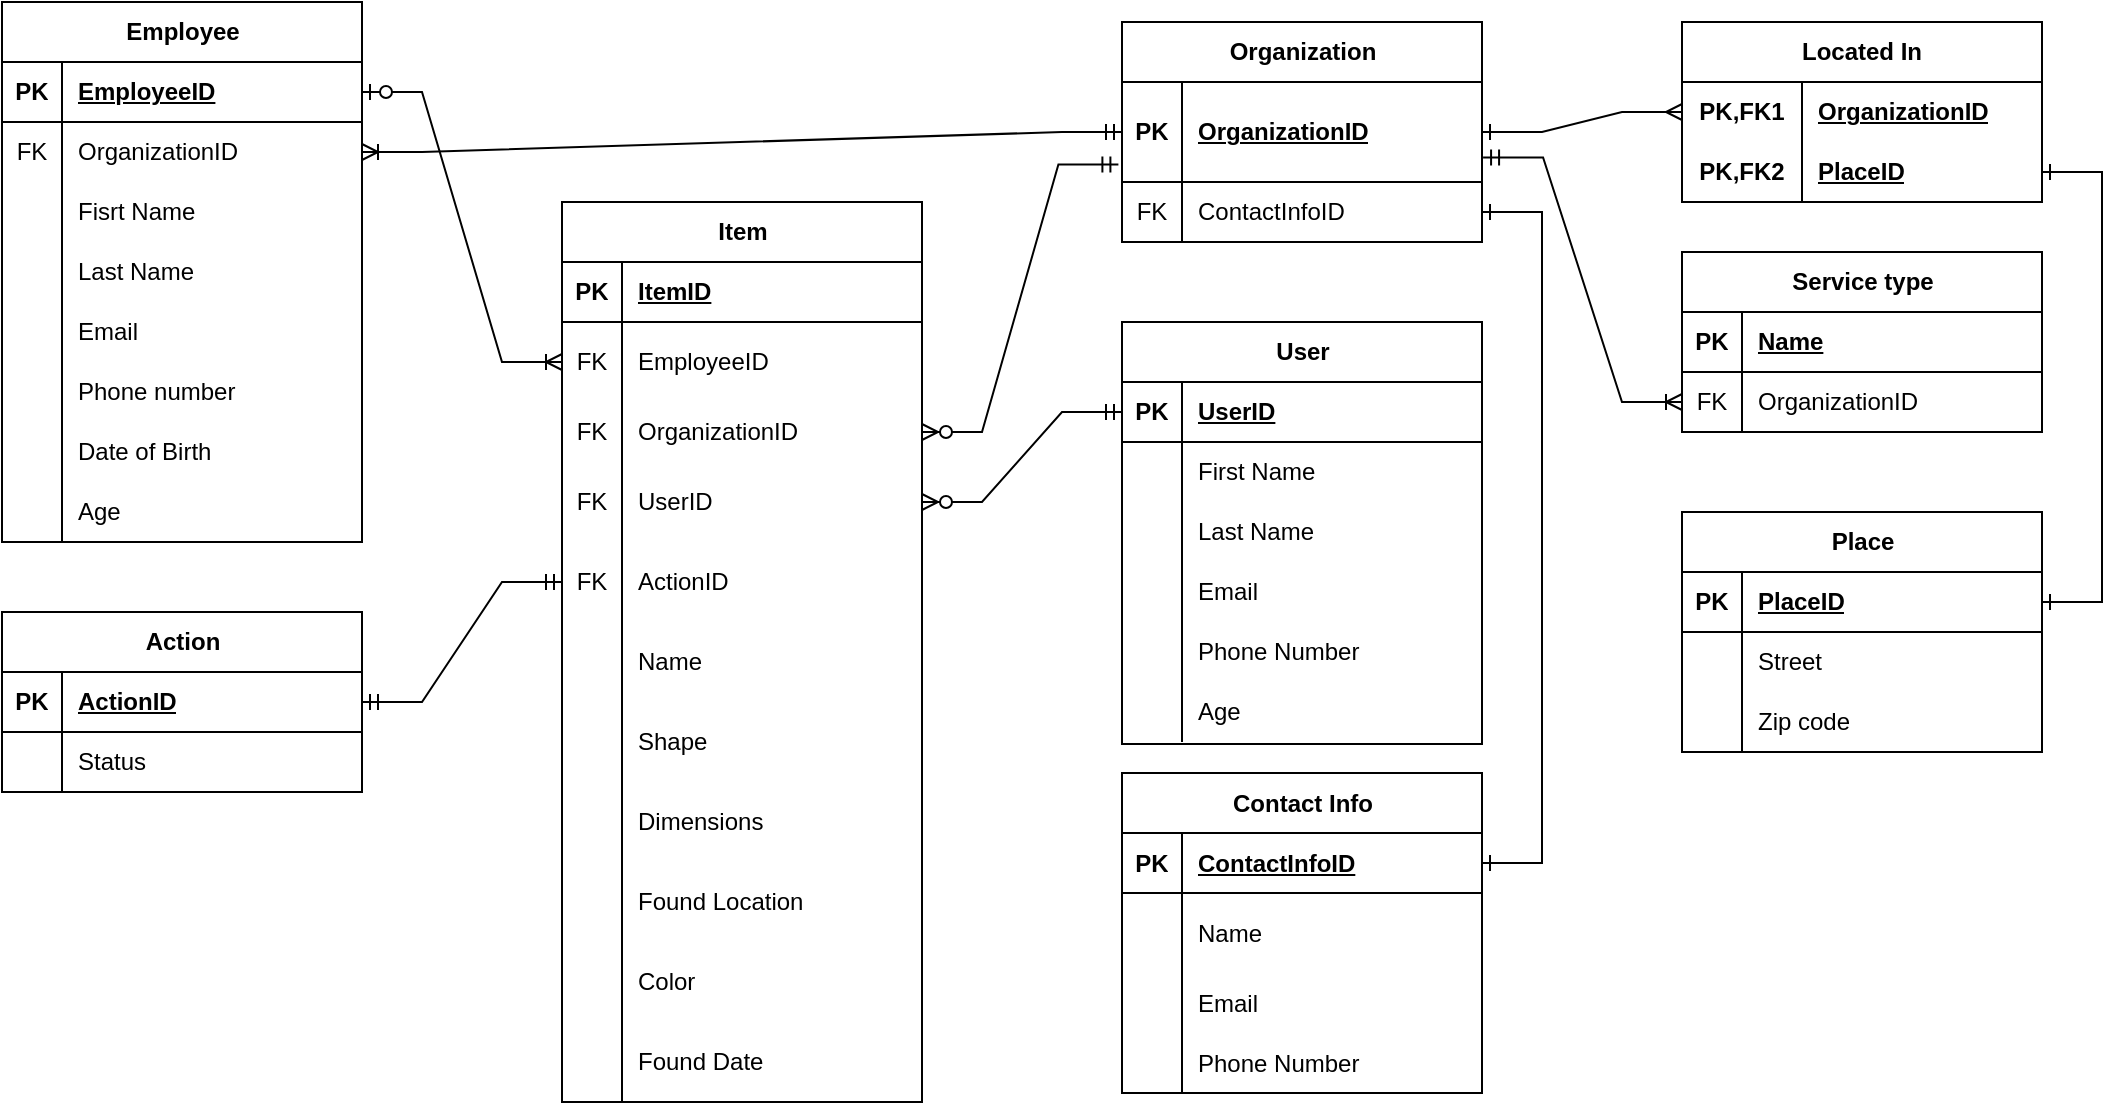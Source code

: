 <mxfile version="21.2.1" type="device">
  <diagram name="Page-1" id="Ue20mFvMjse9uV21sAbw">
    <mxGraphModel dx="1276" dy="648" grid="1" gridSize="10" guides="1" tooltips="1" connect="1" arrows="1" fold="1" page="1" pageScale="1" pageWidth="850" pageHeight="1100" math="0" shadow="0">
      <root>
        <mxCell id="0" />
        <mxCell id="1" parent="0" />
        <mxCell id="mBAH4t1cp909SmLXS7fM-1" value="" style="shape=tableRow;horizontal=0;startSize=0;swimlaneHead=0;swimlaneBody=0;fillColor=none;collapsible=0;dropTarget=0;points=[[0,0.5],[1,0.5]];portConstraint=eastwest;top=0;left=0;right=0;bottom=0;" parent="1" vertex="1">
          <mxGeometry x="150" y="625" width="180" height="50" as="geometry" />
        </mxCell>
        <mxCell id="mBAH4t1cp909SmLXS7fM-2" value="Employee" style="shape=table;startSize=30;container=1;collapsible=1;childLayout=tableLayout;fixedRows=1;rowLines=0;fontStyle=1;align=center;resizeLast=1;html=1;" parent="1" vertex="1">
          <mxGeometry x="60" y="370" width="180" height="270" as="geometry" />
        </mxCell>
        <mxCell id="mBAH4t1cp909SmLXS7fM-3" value="" style="shape=tableRow;horizontal=0;startSize=0;swimlaneHead=0;swimlaneBody=0;fillColor=none;collapsible=0;dropTarget=0;points=[[0,0.5],[1,0.5]];portConstraint=eastwest;top=0;left=0;right=0;bottom=1;" parent="mBAH4t1cp909SmLXS7fM-2" vertex="1">
          <mxGeometry y="30" width="180" height="30" as="geometry" />
        </mxCell>
        <mxCell id="mBAH4t1cp909SmLXS7fM-4" value="PK" style="shape=partialRectangle;connectable=0;fillColor=none;top=0;left=0;bottom=0;right=0;fontStyle=1;overflow=hidden;whiteSpace=wrap;html=1;" parent="mBAH4t1cp909SmLXS7fM-3" vertex="1">
          <mxGeometry width="30" height="30" as="geometry">
            <mxRectangle width="30" height="30" as="alternateBounds" />
          </mxGeometry>
        </mxCell>
        <mxCell id="mBAH4t1cp909SmLXS7fM-5" value="EmployeeID" style="shape=partialRectangle;connectable=0;fillColor=none;top=0;left=0;bottom=0;right=0;align=left;spacingLeft=6;fontStyle=5;overflow=hidden;whiteSpace=wrap;html=1;" parent="mBAH4t1cp909SmLXS7fM-3" vertex="1">
          <mxGeometry x="30" width="150" height="30" as="geometry">
            <mxRectangle width="150" height="30" as="alternateBounds" />
          </mxGeometry>
        </mxCell>
        <mxCell id="mBAH4t1cp909SmLXS7fM-6" value="" style="shape=tableRow;horizontal=0;startSize=0;swimlaneHead=0;swimlaneBody=0;fillColor=none;collapsible=0;dropTarget=0;points=[[0,0.5],[1,0.5]];portConstraint=eastwest;top=0;left=0;right=0;bottom=0;" parent="mBAH4t1cp909SmLXS7fM-2" vertex="1">
          <mxGeometry y="60" width="180" height="30" as="geometry" />
        </mxCell>
        <mxCell id="mBAH4t1cp909SmLXS7fM-7" value="FK" style="shape=partialRectangle;connectable=0;fillColor=none;top=0;left=0;bottom=0;right=0;editable=1;overflow=hidden;whiteSpace=wrap;html=1;" parent="mBAH4t1cp909SmLXS7fM-6" vertex="1">
          <mxGeometry width="30" height="30" as="geometry">
            <mxRectangle width="30" height="30" as="alternateBounds" />
          </mxGeometry>
        </mxCell>
        <mxCell id="mBAH4t1cp909SmLXS7fM-8" value="OrganizationID" style="shape=partialRectangle;connectable=0;fillColor=none;top=0;left=0;bottom=0;right=0;align=left;spacingLeft=6;overflow=hidden;whiteSpace=wrap;html=1;" parent="mBAH4t1cp909SmLXS7fM-6" vertex="1">
          <mxGeometry x="30" width="150" height="30" as="geometry">
            <mxRectangle width="150" height="30" as="alternateBounds" />
          </mxGeometry>
        </mxCell>
        <mxCell id="mBAH4t1cp909SmLXS7fM-9" value="" style="shape=tableRow;horizontal=0;startSize=0;swimlaneHead=0;swimlaneBody=0;fillColor=none;collapsible=0;dropTarget=0;points=[[0,0.5],[1,0.5]];portConstraint=eastwest;top=0;left=0;right=0;bottom=0;" parent="mBAH4t1cp909SmLXS7fM-2" vertex="1">
          <mxGeometry y="90" width="180" height="30" as="geometry" />
        </mxCell>
        <mxCell id="mBAH4t1cp909SmLXS7fM-10" value="" style="shape=partialRectangle;connectable=0;fillColor=none;top=0;left=0;bottom=0;right=0;editable=1;overflow=hidden;whiteSpace=wrap;html=1;" parent="mBAH4t1cp909SmLXS7fM-9" vertex="1">
          <mxGeometry width="30" height="30" as="geometry">
            <mxRectangle width="30" height="30" as="alternateBounds" />
          </mxGeometry>
        </mxCell>
        <mxCell id="mBAH4t1cp909SmLXS7fM-11" value="Fisrt Name" style="shape=partialRectangle;connectable=0;fillColor=none;top=0;left=0;bottom=0;right=0;align=left;spacingLeft=6;overflow=hidden;whiteSpace=wrap;html=1;" parent="mBAH4t1cp909SmLXS7fM-9" vertex="1">
          <mxGeometry x="30" width="150" height="30" as="geometry">
            <mxRectangle width="150" height="30" as="alternateBounds" />
          </mxGeometry>
        </mxCell>
        <mxCell id="mBAH4t1cp909SmLXS7fM-12" value="" style="shape=tableRow;horizontal=0;startSize=0;swimlaneHead=0;swimlaneBody=0;fillColor=none;collapsible=0;dropTarget=0;points=[[0,0.5],[1,0.5]];portConstraint=eastwest;top=0;left=0;right=0;bottom=0;" parent="mBAH4t1cp909SmLXS7fM-2" vertex="1">
          <mxGeometry y="120" width="180" height="30" as="geometry" />
        </mxCell>
        <mxCell id="mBAH4t1cp909SmLXS7fM-13" value="" style="shape=partialRectangle;connectable=0;fillColor=none;top=0;left=0;bottom=0;right=0;editable=1;overflow=hidden;whiteSpace=wrap;html=1;" parent="mBAH4t1cp909SmLXS7fM-12" vertex="1">
          <mxGeometry width="30" height="30" as="geometry">
            <mxRectangle width="30" height="30" as="alternateBounds" />
          </mxGeometry>
        </mxCell>
        <mxCell id="mBAH4t1cp909SmLXS7fM-14" value="Last Name" style="shape=partialRectangle;connectable=0;fillColor=none;top=0;left=0;bottom=0;right=0;align=left;spacingLeft=6;overflow=hidden;whiteSpace=wrap;html=1;" parent="mBAH4t1cp909SmLXS7fM-12" vertex="1">
          <mxGeometry x="30" width="150" height="30" as="geometry">
            <mxRectangle width="150" height="30" as="alternateBounds" />
          </mxGeometry>
        </mxCell>
        <mxCell id="mBAH4t1cp909SmLXS7fM-15" value="" style="shape=tableRow;horizontal=0;startSize=0;swimlaneHead=0;swimlaneBody=0;fillColor=none;collapsible=0;dropTarget=0;points=[[0,0.5],[1,0.5]];portConstraint=eastwest;top=0;left=0;right=0;bottom=0;" parent="mBAH4t1cp909SmLXS7fM-2" vertex="1">
          <mxGeometry y="150" width="180" height="30" as="geometry" />
        </mxCell>
        <mxCell id="mBAH4t1cp909SmLXS7fM-16" value="" style="shape=partialRectangle;connectable=0;fillColor=none;top=0;left=0;bottom=0;right=0;editable=1;overflow=hidden;whiteSpace=wrap;html=1;" parent="mBAH4t1cp909SmLXS7fM-15" vertex="1">
          <mxGeometry width="30" height="30" as="geometry">
            <mxRectangle width="30" height="30" as="alternateBounds" />
          </mxGeometry>
        </mxCell>
        <mxCell id="mBAH4t1cp909SmLXS7fM-17" value="Email" style="shape=partialRectangle;connectable=0;fillColor=none;top=0;left=0;bottom=0;right=0;align=left;spacingLeft=6;overflow=hidden;whiteSpace=wrap;html=1;" parent="mBAH4t1cp909SmLXS7fM-15" vertex="1">
          <mxGeometry x="30" width="150" height="30" as="geometry">
            <mxRectangle width="150" height="30" as="alternateBounds" />
          </mxGeometry>
        </mxCell>
        <mxCell id="mBAH4t1cp909SmLXS7fM-18" value="" style="shape=tableRow;horizontal=0;startSize=0;swimlaneHead=0;swimlaneBody=0;fillColor=none;collapsible=0;dropTarget=0;points=[[0,0.5],[1,0.5]];portConstraint=eastwest;top=0;left=0;right=0;bottom=0;" parent="mBAH4t1cp909SmLXS7fM-2" vertex="1">
          <mxGeometry y="180" width="180" height="30" as="geometry" />
        </mxCell>
        <mxCell id="mBAH4t1cp909SmLXS7fM-19" value="" style="shape=partialRectangle;connectable=0;fillColor=none;top=0;left=0;bottom=0;right=0;editable=1;overflow=hidden;whiteSpace=wrap;html=1;" parent="mBAH4t1cp909SmLXS7fM-18" vertex="1">
          <mxGeometry width="30" height="30" as="geometry">
            <mxRectangle width="30" height="30" as="alternateBounds" />
          </mxGeometry>
        </mxCell>
        <mxCell id="mBAH4t1cp909SmLXS7fM-20" value="Phone number" style="shape=partialRectangle;connectable=0;fillColor=none;top=0;left=0;bottom=0;right=0;align=left;spacingLeft=6;overflow=hidden;whiteSpace=wrap;html=1;" parent="mBAH4t1cp909SmLXS7fM-18" vertex="1">
          <mxGeometry x="30" width="150" height="30" as="geometry">
            <mxRectangle width="150" height="30" as="alternateBounds" />
          </mxGeometry>
        </mxCell>
        <mxCell id="mBAH4t1cp909SmLXS7fM-21" value="" style="shape=tableRow;horizontal=0;startSize=0;swimlaneHead=0;swimlaneBody=0;fillColor=none;collapsible=0;dropTarget=0;points=[[0,0.5],[1,0.5]];portConstraint=eastwest;top=0;left=0;right=0;bottom=0;" parent="mBAH4t1cp909SmLXS7fM-2" vertex="1">
          <mxGeometry y="210" width="180" height="30" as="geometry" />
        </mxCell>
        <mxCell id="mBAH4t1cp909SmLXS7fM-22" value="" style="shape=partialRectangle;connectable=0;fillColor=none;top=0;left=0;bottom=0;right=0;editable=1;overflow=hidden;whiteSpace=wrap;html=1;" parent="mBAH4t1cp909SmLXS7fM-21" vertex="1">
          <mxGeometry width="30" height="30" as="geometry">
            <mxRectangle width="30" height="30" as="alternateBounds" />
          </mxGeometry>
        </mxCell>
        <mxCell id="mBAH4t1cp909SmLXS7fM-23" value="Date of Birth" style="shape=partialRectangle;connectable=0;fillColor=none;top=0;left=0;bottom=0;right=0;align=left;spacingLeft=6;overflow=hidden;whiteSpace=wrap;html=1;" parent="mBAH4t1cp909SmLXS7fM-21" vertex="1">
          <mxGeometry x="30" width="150" height="30" as="geometry">
            <mxRectangle width="150" height="30" as="alternateBounds" />
          </mxGeometry>
        </mxCell>
        <mxCell id="mBAH4t1cp909SmLXS7fM-24" value="" style="shape=tableRow;horizontal=0;startSize=0;swimlaneHead=0;swimlaneBody=0;fillColor=none;collapsible=0;dropTarget=0;points=[[0,0.5],[1,0.5]];portConstraint=eastwest;top=0;left=0;right=0;bottom=0;" parent="mBAH4t1cp909SmLXS7fM-2" vertex="1">
          <mxGeometry y="240" width="180" height="30" as="geometry" />
        </mxCell>
        <mxCell id="mBAH4t1cp909SmLXS7fM-25" value="" style="shape=partialRectangle;connectable=0;fillColor=none;top=0;left=0;bottom=0;right=0;editable=1;overflow=hidden;whiteSpace=wrap;html=1;" parent="mBAH4t1cp909SmLXS7fM-24" vertex="1">
          <mxGeometry width="30" height="30" as="geometry">
            <mxRectangle width="30" height="30" as="alternateBounds" />
          </mxGeometry>
        </mxCell>
        <mxCell id="mBAH4t1cp909SmLXS7fM-26" value="Age" style="shape=partialRectangle;connectable=0;fillColor=none;top=0;left=0;bottom=0;right=0;align=left;spacingLeft=6;overflow=hidden;whiteSpace=wrap;html=1;" parent="mBAH4t1cp909SmLXS7fM-24" vertex="1">
          <mxGeometry x="30" width="150" height="30" as="geometry">
            <mxRectangle width="150" height="30" as="alternateBounds" />
          </mxGeometry>
        </mxCell>
        <mxCell id="mBAH4t1cp909SmLXS7fM-27" value="Organization" style="shape=table;startSize=30;container=1;collapsible=1;childLayout=tableLayout;fixedRows=1;rowLines=0;fontStyle=1;align=center;resizeLast=1;html=1;" parent="1" vertex="1">
          <mxGeometry x="620" y="380" width="180" height="110" as="geometry" />
        </mxCell>
        <mxCell id="mBAH4t1cp909SmLXS7fM-28" value="" style="shape=tableRow;horizontal=0;startSize=0;swimlaneHead=0;swimlaneBody=0;fillColor=none;collapsible=0;dropTarget=0;points=[[0,0.5],[1,0.5]];portConstraint=eastwest;top=0;left=0;right=0;bottom=1;" parent="mBAH4t1cp909SmLXS7fM-27" vertex="1">
          <mxGeometry y="30" width="180" height="50" as="geometry" />
        </mxCell>
        <mxCell id="mBAH4t1cp909SmLXS7fM-29" value="PK" style="shape=partialRectangle;connectable=0;fillColor=none;top=0;left=0;bottom=0;right=0;fontStyle=1;overflow=hidden;whiteSpace=wrap;html=1;" parent="mBAH4t1cp909SmLXS7fM-28" vertex="1">
          <mxGeometry width="30" height="50" as="geometry">
            <mxRectangle width="30" height="50" as="alternateBounds" />
          </mxGeometry>
        </mxCell>
        <mxCell id="mBAH4t1cp909SmLXS7fM-30" value="OrganizationID" style="shape=partialRectangle;connectable=0;fillColor=none;top=0;left=0;bottom=0;right=0;align=left;spacingLeft=6;fontStyle=5;overflow=hidden;whiteSpace=wrap;html=1;" parent="mBAH4t1cp909SmLXS7fM-28" vertex="1">
          <mxGeometry x="30" width="150" height="50" as="geometry">
            <mxRectangle width="150" height="50" as="alternateBounds" />
          </mxGeometry>
        </mxCell>
        <mxCell id="mBAH4t1cp909SmLXS7fM-37" value="" style="shape=tableRow;horizontal=0;startSize=0;swimlaneHead=0;swimlaneBody=0;fillColor=none;collapsible=0;dropTarget=0;points=[[0,0.5],[1,0.5]];portConstraint=eastwest;top=0;left=0;right=0;bottom=0;" parent="mBAH4t1cp909SmLXS7fM-27" vertex="1">
          <mxGeometry y="80" width="180" height="30" as="geometry" />
        </mxCell>
        <mxCell id="mBAH4t1cp909SmLXS7fM-38" value="FK" style="shape=partialRectangle;connectable=0;fillColor=none;top=0;left=0;bottom=0;right=0;editable=1;overflow=hidden;whiteSpace=wrap;html=1;" parent="mBAH4t1cp909SmLXS7fM-37" vertex="1">
          <mxGeometry width="30" height="30" as="geometry">
            <mxRectangle width="30" height="30" as="alternateBounds" />
          </mxGeometry>
        </mxCell>
        <mxCell id="mBAH4t1cp909SmLXS7fM-39" value="ContactInfoID" style="shape=partialRectangle;connectable=0;fillColor=none;top=0;left=0;bottom=0;right=0;align=left;spacingLeft=6;overflow=hidden;whiteSpace=wrap;html=1;" parent="mBAH4t1cp909SmLXS7fM-37" vertex="1">
          <mxGeometry x="30" width="150" height="30" as="geometry">
            <mxRectangle width="150" height="30" as="alternateBounds" />
          </mxGeometry>
        </mxCell>
        <mxCell id="mBAH4t1cp909SmLXS7fM-43" value="Service type" style="shape=table;startSize=30;container=1;collapsible=1;childLayout=tableLayout;fixedRows=1;rowLines=0;fontStyle=1;align=center;resizeLast=1;html=1;" parent="1" vertex="1">
          <mxGeometry x="900" y="495" width="180" height="90" as="geometry" />
        </mxCell>
        <mxCell id="mBAH4t1cp909SmLXS7fM-44" value="" style="shape=tableRow;horizontal=0;startSize=0;swimlaneHead=0;swimlaneBody=0;fillColor=none;collapsible=0;dropTarget=0;points=[[0,0.5],[1,0.5]];portConstraint=eastwest;top=0;left=0;right=0;bottom=1;" parent="mBAH4t1cp909SmLXS7fM-43" vertex="1">
          <mxGeometry y="30" width="180" height="30" as="geometry" />
        </mxCell>
        <mxCell id="mBAH4t1cp909SmLXS7fM-45" value="PK" style="shape=partialRectangle;connectable=0;fillColor=none;top=0;left=0;bottom=0;right=0;fontStyle=1;overflow=hidden;whiteSpace=wrap;html=1;" parent="mBAH4t1cp909SmLXS7fM-44" vertex="1">
          <mxGeometry width="30" height="30" as="geometry">
            <mxRectangle width="30" height="30" as="alternateBounds" />
          </mxGeometry>
        </mxCell>
        <mxCell id="mBAH4t1cp909SmLXS7fM-46" value="Name" style="shape=partialRectangle;connectable=0;fillColor=none;top=0;left=0;bottom=0;right=0;align=left;spacingLeft=6;fontStyle=5;overflow=hidden;whiteSpace=wrap;html=1;" parent="mBAH4t1cp909SmLXS7fM-44" vertex="1">
          <mxGeometry x="30" width="150" height="30" as="geometry">
            <mxRectangle width="150" height="30" as="alternateBounds" />
          </mxGeometry>
        </mxCell>
        <mxCell id="mBAH4t1cp909SmLXS7fM-47" value="" style="shape=tableRow;horizontal=0;startSize=0;swimlaneHead=0;swimlaneBody=0;fillColor=none;collapsible=0;dropTarget=0;points=[[0,0.5],[1,0.5]];portConstraint=eastwest;top=0;left=0;right=0;bottom=0;" parent="mBAH4t1cp909SmLXS7fM-43" vertex="1">
          <mxGeometry y="60" width="180" height="30" as="geometry" />
        </mxCell>
        <mxCell id="mBAH4t1cp909SmLXS7fM-48" value="FK" style="shape=partialRectangle;connectable=0;fillColor=none;top=0;left=0;bottom=0;right=0;editable=1;overflow=hidden;whiteSpace=wrap;html=1;" parent="mBAH4t1cp909SmLXS7fM-47" vertex="1">
          <mxGeometry width="30" height="30" as="geometry">
            <mxRectangle width="30" height="30" as="alternateBounds" />
          </mxGeometry>
        </mxCell>
        <mxCell id="mBAH4t1cp909SmLXS7fM-49" value="OrganizationID" style="shape=partialRectangle;connectable=0;fillColor=none;top=0;left=0;bottom=0;right=0;align=left;spacingLeft=6;overflow=hidden;whiteSpace=wrap;html=1;" parent="mBAH4t1cp909SmLXS7fM-47" vertex="1">
          <mxGeometry x="30" width="150" height="30" as="geometry">
            <mxRectangle width="150" height="30" as="alternateBounds" />
          </mxGeometry>
        </mxCell>
        <mxCell id="mBAH4t1cp909SmLXS7fM-50" value="Place" style="shape=table;startSize=30;container=1;collapsible=1;childLayout=tableLayout;fixedRows=1;rowLines=0;fontStyle=1;align=center;resizeLast=1;html=1;" parent="1" vertex="1">
          <mxGeometry x="900" y="625" width="180" height="120" as="geometry" />
        </mxCell>
        <mxCell id="mBAH4t1cp909SmLXS7fM-51" value="" style="shape=tableRow;horizontal=0;startSize=0;swimlaneHead=0;swimlaneBody=0;fillColor=none;collapsible=0;dropTarget=0;points=[[0,0.5],[1,0.5]];portConstraint=eastwest;top=0;left=0;right=0;bottom=1;" parent="mBAH4t1cp909SmLXS7fM-50" vertex="1">
          <mxGeometry y="30" width="180" height="30" as="geometry" />
        </mxCell>
        <mxCell id="mBAH4t1cp909SmLXS7fM-52" value="PK" style="shape=partialRectangle;connectable=0;fillColor=none;top=0;left=0;bottom=0;right=0;fontStyle=1;overflow=hidden;whiteSpace=wrap;html=1;" parent="mBAH4t1cp909SmLXS7fM-51" vertex="1">
          <mxGeometry width="30" height="30" as="geometry">
            <mxRectangle width="30" height="30" as="alternateBounds" />
          </mxGeometry>
        </mxCell>
        <mxCell id="mBAH4t1cp909SmLXS7fM-53" value="PlaceID" style="shape=partialRectangle;connectable=0;fillColor=none;top=0;left=0;bottom=0;right=0;align=left;spacingLeft=6;fontStyle=5;overflow=hidden;whiteSpace=wrap;html=1;" parent="mBAH4t1cp909SmLXS7fM-51" vertex="1">
          <mxGeometry x="30" width="150" height="30" as="geometry">
            <mxRectangle width="150" height="30" as="alternateBounds" />
          </mxGeometry>
        </mxCell>
        <mxCell id="mBAH4t1cp909SmLXS7fM-54" value="" style="shape=tableRow;horizontal=0;startSize=0;swimlaneHead=0;swimlaneBody=0;fillColor=none;collapsible=0;dropTarget=0;points=[[0,0.5],[1,0.5]];portConstraint=eastwest;top=0;left=0;right=0;bottom=0;" parent="mBAH4t1cp909SmLXS7fM-50" vertex="1">
          <mxGeometry y="60" width="180" height="30" as="geometry" />
        </mxCell>
        <mxCell id="mBAH4t1cp909SmLXS7fM-55" value="" style="shape=partialRectangle;connectable=0;fillColor=none;top=0;left=0;bottom=0;right=0;editable=1;overflow=hidden;whiteSpace=wrap;html=1;" parent="mBAH4t1cp909SmLXS7fM-54" vertex="1">
          <mxGeometry width="30" height="30" as="geometry">
            <mxRectangle width="30" height="30" as="alternateBounds" />
          </mxGeometry>
        </mxCell>
        <mxCell id="mBAH4t1cp909SmLXS7fM-56" value="Street" style="shape=partialRectangle;connectable=0;fillColor=none;top=0;left=0;bottom=0;right=0;align=left;spacingLeft=6;overflow=hidden;whiteSpace=wrap;html=1;" parent="mBAH4t1cp909SmLXS7fM-54" vertex="1">
          <mxGeometry x="30" width="150" height="30" as="geometry">
            <mxRectangle width="150" height="30" as="alternateBounds" />
          </mxGeometry>
        </mxCell>
        <mxCell id="mBAH4t1cp909SmLXS7fM-57" value="" style="shape=tableRow;horizontal=0;startSize=0;swimlaneHead=0;swimlaneBody=0;fillColor=none;collapsible=0;dropTarget=0;points=[[0,0.5],[1,0.5]];portConstraint=eastwest;top=0;left=0;right=0;bottom=0;" parent="mBAH4t1cp909SmLXS7fM-50" vertex="1">
          <mxGeometry y="90" width="180" height="30" as="geometry" />
        </mxCell>
        <mxCell id="mBAH4t1cp909SmLXS7fM-58" value="" style="shape=partialRectangle;connectable=0;fillColor=none;top=0;left=0;bottom=0;right=0;editable=1;overflow=hidden;whiteSpace=wrap;html=1;" parent="mBAH4t1cp909SmLXS7fM-57" vertex="1">
          <mxGeometry width="30" height="30" as="geometry">
            <mxRectangle width="30" height="30" as="alternateBounds" />
          </mxGeometry>
        </mxCell>
        <mxCell id="mBAH4t1cp909SmLXS7fM-59" value="Zip code" style="shape=partialRectangle;connectable=0;fillColor=none;top=0;left=0;bottom=0;right=0;align=left;spacingLeft=6;overflow=hidden;whiteSpace=wrap;html=1;" parent="mBAH4t1cp909SmLXS7fM-57" vertex="1">
          <mxGeometry x="30" width="150" height="30" as="geometry">
            <mxRectangle width="150" height="30" as="alternateBounds" />
          </mxGeometry>
        </mxCell>
        <mxCell id="mBAH4t1cp909SmLXS7fM-63" value="Item" style="shape=table;startSize=30;container=1;collapsible=1;childLayout=tableLayout;fixedRows=1;rowLines=0;fontStyle=1;align=center;resizeLast=1;html=1;" parent="1" vertex="1">
          <mxGeometry x="340" y="470" width="180" height="450" as="geometry" />
        </mxCell>
        <mxCell id="mBAH4t1cp909SmLXS7fM-64" value="" style="shape=tableRow;horizontal=0;startSize=0;swimlaneHead=0;swimlaneBody=0;fillColor=none;collapsible=0;dropTarget=0;points=[[0,0.5],[1,0.5]];portConstraint=eastwest;top=0;left=0;right=0;bottom=1;" parent="mBAH4t1cp909SmLXS7fM-63" vertex="1">
          <mxGeometry y="30" width="180" height="30" as="geometry" />
        </mxCell>
        <mxCell id="mBAH4t1cp909SmLXS7fM-65" value="PK" style="shape=partialRectangle;connectable=0;fillColor=none;top=0;left=0;bottom=0;right=0;fontStyle=1;overflow=hidden;whiteSpace=wrap;html=1;" parent="mBAH4t1cp909SmLXS7fM-64" vertex="1">
          <mxGeometry width="30" height="30" as="geometry">
            <mxRectangle width="30" height="30" as="alternateBounds" />
          </mxGeometry>
        </mxCell>
        <mxCell id="mBAH4t1cp909SmLXS7fM-66" value="ItemID" style="shape=partialRectangle;connectable=0;fillColor=none;top=0;left=0;bottom=0;right=0;align=left;spacingLeft=6;fontStyle=5;overflow=hidden;whiteSpace=wrap;html=1;" parent="mBAH4t1cp909SmLXS7fM-64" vertex="1">
          <mxGeometry x="30" width="150" height="30" as="geometry">
            <mxRectangle width="150" height="30" as="alternateBounds" />
          </mxGeometry>
        </mxCell>
        <mxCell id="mBAH4t1cp909SmLXS7fM-67" value="" style="shape=tableRow;horizontal=0;startSize=0;swimlaneHead=0;swimlaneBody=0;fillColor=none;collapsible=0;dropTarget=0;points=[[0,0.5],[1,0.5]];portConstraint=eastwest;top=0;left=0;right=0;bottom=0;" parent="mBAH4t1cp909SmLXS7fM-63" vertex="1">
          <mxGeometry y="60" width="180" height="40" as="geometry" />
        </mxCell>
        <mxCell id="mBAH4t1cp909SmLXS7fM-68" value="FK" style="shape=partialRectangle;connectable=0;fillColor=none;top=0;left=0;bottom=0;right=0;editable=1;overflow=hidden;whiteSpace=wrap;html=1;" parent="mBAH4t1cp909SmLXS7fM-67" vertex="1">
          <mxGeometry width="30" height="40" as="geometry">
            <mxRectangle width="30" height="40" as="alternateBounds" />
          </mxGeometry>
        </mxCell>
        <mxCell id="mBAH4t1cp909SmLXS7fM-69" value="EmployeeID" style="shape=partialRectangle;connectable=0;fillColor=none;top=0;left=0;bottom=0;right=0;align=left;spacingLeft=6;overflow=hidden;whiteSpace=wrap;html=1;" parent="mBAH4t1cp909SmLXS7fM-67" vertex="1">
          <mxGeometry x="30" width="150" height="40" as="geometry">
            <mxRectangle width="150" height="40" as="alternateBounds" />
          </mxGeometry>
        </mxCell>
        <mxCell id="mBAH4t1cp909SmLXS7fM-70" value="" style="shape=tableRow;horizontal=0;startSize=0;swimlaneHead=0;swimlaneBody=0;fillColor=none;collapsible=0;dropTarget=0;points=[[0,0.5],[1,0.5]];portConstraint=eastwest;top=0;left=0;right=0;bottom=0;" parent="mBAH4t1cp909SmLXS7fM-63" vertex="1">
          <mxGeometry y="100" width="180" height="30" as="geometry" />
        </mxCell>
        <mxCell id="mBAH4t1cp909SmLXS7fM-71" value="FK" style="shape=partialRectangle;connectable=0;fillColor=none;top=0;left=0;bottom=0;right=0;editable=1;overflow=hidden;whiteSpace=wrap;html=1;" parent="mBAH4t1cp909SmLXS7fM-70" vertex="1">
          <mxGeometry width="30" height="30" as="geometry">
            <mxRectangle width="30" height="30" as="alternateBounds" />
          </mxGeometry>
        </mxCell>
        <mxCell id="mBAH4t1cp909SmLXS7fM-72" value="OrganizationID&amp;nbsp;" style="shape=partialRectangle;connectable=0;fillColor=none;top=0;left=0;bottom=0;right=0;align=left;spacingLeft=6;overflow=hidden;whiteSpace=wrap;html=1;" parent="mBAH4t1cp909SmLXS7fM-70" vertex="1">
          <mxGeometry x="30" width="150" height="30" as="geometry">
            <mxRectangle width="150" height="30" as="alternateBounds" />
          </mxGeometry>
        </mxCell>
        <mxCell id="mBAH4t1cp909SmLXS7fM-73" value="" style="shape=tableRow;horizontal=0;startSize=0;swimlaneHead=0;swimlaneBody=0;fillColor=none;collapsible=0;dropTarget=0;points=[[0,0.5],[1,0.5]];portConstraint=eastwest;top=0;left=0;right=0;bottom=0;" parent="mBAH4t1cp909SmLXS7fM-63" vertex="1">
          <mxGeometry y="130" width="180" height="40" as="geometry" />
        </mxCell>
        <mxCell id="mBAH4t1cp909SmLXS7fM-74" value="FK" style="shape=partialRectangle;connectable=0;fillColor=none;top=0;left=0;bottom=0;right=0;editable=1;overflow=hidden;whiteSpace=wrap;html=1;" parent="mBAH4t1cp909SmLXS7fM-73" vertex="1">
          <mxGeometry width="30" height="40" as="geometry">
            <mxRectangle width="30" height="40" as="alternateBounds" />
          </mxGeometry>
        </mxCell>
        <mxCell id="mBAH4t1cp909SmLXS7fM-75" value="UserID" style="shape=partialRectangle;connectable=0;fillColor=none;top=0;left=0;bottom=0;right=0;align=left;spacingLeft=6;overflow=hidden;whiteSpace=wrap;html=1;" parent="mBAH4t1cp909SmLXS7fM-73" vertex="1">
          <mxGeometry x="30" width="150" height="40" as="geometry">
            <mxRectangle width="150" height="40" as="alternateBounds" />
          </mxGeometry>
        </mxCell>
        <mxCell id="45rxXfLCIFQN1HbQyC78-1" style="shape=tableRow;horizontal=0;startSize=0;swimlaneHead=0;swimlaneBody=0;fillColor=none;collapsible=0;dropTarget=0;points=[[0,0.5],[1,0.5]];portConstraint=eastwest;top=0;left=0;right=0;bottom=0;" parent="mBAH4t1cp909SmLXS7fM-63" vertex="1">
          <mxGeometry y="170" width="180" height="40" as="geometry" />
        </mxCell>
        <mxCell id="45rxXfLCIFQN1HbQyC78-2" value="FK" style="shape=partialRectangle;connectable=0;fillColor=none;top=0;left=0;bottom=0;right=0;editable=1;overflow=hidden;whiteSpace=wrap;html=1;" parent="45rxXfLCIFQN1HbQyC78-1" vertex="1">
          <mxGeometry width="30" height="40" as="geometry">
            <mxRectangle width="30" height="40" as="alternateBounds" />
          </mxGeometry>
        </mxCell>
        <mxCell id="45rxXfLCIFQN1HbQyC78-3" value="ActionID" style="shape=partialRectangle;connectable=0;fillColor=none;top=0;left=0;bottom=0;right=0;align=left;spacingLeft=6;overflow=hidden;whiteSpace=wrap;html=1;" parent="45rxXfLCIFQN1HbQyC78-1" vertex="1">
          <mxGeometry x="30" width="150" height="40" as="geometry">
            <mxRectangle width="150" height="40" as="alternateBounds" />
          </mxGeometry>
        </mxCell>
        <mxCell id="xXkAS_SeBOpqFfE0ajaP-1" style="shape=tableRow;horizontal=0;startSize=0;swimlaneHead=0;swimlaneBody=0;fillColor=none;collapsible=0;dropTarget=0;points=[[0,0.5],[1,0.5]];portConstraint=eastwest;top=0;left=0;right=0;bottom=0;" parent="mBAH4t1cp909SmLXS7fM-63" vertex="1">
          <mxGeometry y="210" width="180" height="40" as="geometry" />
        </mxCell>
        <mxCell id="xXkAS_SeBOpqFfE0ajaP-2" style="shape=partialRectangle;connectable=0;fillColor=none;top=0;left=0;bottom=0;right=0;editable=1;overflow=hidden;whiteSpace=wrap;html=1;" parent="xXkAS_SeBOpqFfE0ajaP-1" vertex="1">
          <mxGeometry width="30" height="40" as="geometry">
            <mxRectangle width="30" height="40" as="alternateBounds" />
          </mxGeometry>
        </mxCell>
        <mxCell id="xXkAS_SeBOpqFfE0ajaP-3" value="Name" style="shape=partialRectangle;connectable=0;fillColor=none;top=0;left=0;bottom=0;right=0;align=left;spacingLeft=6;overflow=hidden;whiteSpace=wrap;html=1;" parent="xXkAS_SeBOpqFfE0ajaP-1" vertex="1">
          <mxGeometry x="30" width="150" height="40" as="geometry">
            <mxRectangle width="150" height="40" as="alternateBounds" />
          </mxGeometry>
        </mxCell>
        <mxCell id="mBAH4t1cp909SmLXS7fM-76" value="" style="shape=tableRow;horizontal=0;startSize=0;swimlaneHead=0;swimlaneBody=0;fillColor=none;collapsible=0;dropTarget=0;points=[[0,0.5],[1,0.5]];portConstraint=eastwest;top=0;left=0;right=0;bottom=0;" parent="mBAH4t1cp909SmLXS7fM-63" vertex="1">
          <mxGeometry y="250" width="180" height="40" as="geometry" />
        </mxCell>
        <mxCell id="mBAH4t1cp909SmLXS7fM-77" value="" style="shape=partialRectangle;connectable=0;fillColor=none;top=0;left=0;bottom=0;right=0;editable=1;overflow=hidden;whiteSpace=wrap;html=1;" parent="mBAH4t1cp909SmLXS7fM-76" vertex="1">
          <mxGeometry width="30" height="40" as="geometry">
            <mxRectangle width="30" height="40" as="alternateBounds" />
          </mxGeometry>
        </mxCell>
        <mxCell id="mBAH4t1cp909SmLXS7fM-78" value="Shape" style="shape=partialRectangle;connectable=0;fillColor=none;top=0;left=0;bottom=0;right=0;align=left;spacingLeft=6;overflow=hidden;whiteSpace=wrap;html=1;" parent="mBAH4t1cp909SmLXS7fM-76" vertex="1">
          <mxGeometry x="30" width="150" height="40" as="geometry">
            <mxRectangle width="150" height="40" as="alternateBounds" />
          </mxGeometry>
        </mxCell>
        <mxCell id="mBAH4t1cp909SmLXS7fM-79" value="" style="shape=tableRow;horizontal=0;startSize=0;swimlaneHead=0;swimlaneBody=0;fillColor=none;collapsible=0;dropTarget=0;points=[[0,0.5],[1,0.5]];portConstraint=eastwest;top=0;left=0;right=0;bottom=0;" parent="mBAH4t1cp909SmLXS7fM-63" vertex="1">
          <mxGeometry y="290" width="180" height="40" as="geometry" />
        </mxCell>
        <mxCell id="mBAH4t1cp909SmLXS7fM-80" value="" style="shape=partialRectangle;connectable=0;fillColor=none;top=0;left=0;bottom=0;right=0;editable=1;overflow=hidden;whiteSpace=wrap;html=1;" parent="mBAH4t1cp909SmLXS7fM-79" vertex="1">
          <mxGeometry width="30" height="40" as="geometry">
            <mxRectangle width="30" height="40" as="alternateBounds" />
          </mxGeometry>
        </mxCell>
        <mxCell id="mBAH4t1cp909SmLXS7fM-81" value="Dimensions" style="shape=partialRectangle;connectable=0;fillColor=none;top=0;left=0;bottom=0;right=0;align=left;spacingLeft=6;overflow=hidden;whiteSpace=wrap;html=1;" parent="mBAH4t1cp909SmLXS7fM-79" vertex="1">
          <mxGeometry x="30" width="150" height="40" as="geometry">
            <mxRectangle width="150" height="40" as="alternateBounds" />
          </mxGeometry>
        </mxCell>
        <mxCell id="mBAH4t1cp909SmLXS7fM-82" value="" style="shape=tableRow;horizontal=0;startSize=0;swimlaneHead=0;swimlaneBody=0;fillColor=none;collapsible=0;dropTarget=0;points=[[0,0.5],[1,0.5]];portConstraint=eastwest;top=0;left=0;right=0;bottom=0;" parent="mBAH4t1cp909SmLXS7fM-63" vertex="1">
          <mxGeometry y="330" width="180" height="40" as="geometry" />
        </mxCell>
        <mxCell id="mBAH4t1cp909SmLXS7fM-83" value="" style="shape=partialRectangle;connectable=0;fillColor=none;top=0;left=0;bottom=0;right=0;editable=1;overflow=hidden;whiteSpace=wrap;html=1;" parent="mBAH4t1cp909SmLXS7fM-82" vertex="1">
          <mxGeometry width="30" height="40" as="geometry">
            <mxRectangle width="30" height="40" as="alternateBounds" />
          </mxGeometry>
        </mxCell>
        <mxCell id="mBAH4t1cp909SmLXS7fM-84" value="Found Location" style="shape=partialRectangle;connectable=0;fillColor=none;top=0;left=0;bottom=0;right=0;align=left;spacingLeft=6;overflow=hidden;whiteSpace=wrap;html=1;" parent="mBAH4t1cp909SmLXS7fM-82" vertex="1">
          <mxGeometry x="30" width="150" height="40" as="geometry">
            <mxRectangle width="150" height="40" as="alternateBounds" />
          </mxGeometry>
        </mxCell>
        <mxCell id="mBAH4t1cp909SmLXS7fM-85" value="" style="shape=tableRow;horizontal=0;startSize=0;swimlaneHead=0;swimlaneBody=0;fillColor=none;collapsible=0;dropTarget=0;points=[[0,0.5],[1,0.5]];portConstraint=eastwest;top=0;left=0;right=0;bottom=0;" parent="mBAH4t1cp909SmLXS7fM-63" vertex="1">
          <mxGeometry y="370" width="180" height="40" as="geometry" />
        </mxCell>
        <mxCell id="mBAH4t1cp909SmLXS7fM-86" value="" style="shape=partialRectangle;connectable=0;fillColor=none;top=0;left=0;bottom=0;right=0;editable=1;overflow=hidden;whiteSpace=wrap;html=1;" parent="mBAH4t1cp909SmLXS7fM-85" vertex="1">
          <mxGeometry width="30" height="40" as="geometry">
            <mxRectangle width="30" height="40" as="alternateBounds" />
          </mxGeometry>
        </mxCell>
        <mxCell id="mBAH4t1cp909SmLXS7fM-87" value="Color" style="shape=partialRectangle;connectable=0;fillColor=none;top=0;left=0;bottom=0;right=0;align=left;spacingLeft=6;overflow=hidden;whiteSpace=wrap;html=1;" parent="mBAH4t1cp909SmLXS7fM-85" vertex="1">
          <mxGeometry x="30" width="150" height="40" as="geometry">
            <mxRectangle width="150" height="40" as="alternateBounds" />
          </mxGeometry>
        </mxCell>
        <mxCell id="mBAH4t1cp909SmLXS7fM-88" value="" style="shape=tableRow;horizontal=0;startSize=0;swimlaneHead=0;swimlaneBody=0;fillColor=none;collapsible=0;dropTarget=0;points=[[0,0.5],[1,0.5]];portConstraint=eastwest;top=0;left=0;right=0;bottom=0;" parent="mBAH4t1cp909SmLXS7fM-63" vertex="1">
          <mxGeometry y="410" width="180" height="40" as="geometry" />
        </mxCell>
        <mxCell id="mBAH4t1cp909SmLXS7fM-89" value="" style="shape=partialRectangle;connectable=0;fillColor=none;top=0;left=0;bottom=0;right=0;editable=1;overflow=hidden;whiteSpace=wrap;html=1;" parent="mBAH4t1cp909SmLXS7fM-88" vertex="1">
          <mxGeometry width="30" height="40" as="geometry">
            <mxRectangle width="30" height="40" as="alternateBounds" />
          </mxGeometry>
        </mxCell>
        <mxCell id="mBAH4t1cp909SmLXS7fM-90" value="Found Date" style="shape=partialRectangle;connectable=0;fillColor=none;top=0;left=0;bottom=0;right=0;align=left;spacingLeft=6;overflow=hidden;whiteSpace=wrap;html=1;" parent="mBAH4t1cp909SmLXS7fM-88" vertex="1">
          <mxGeometry x="30" width="150" height="40" as="geometry">
            <mxRectangle width="150" height="40" as="alternateBounds" />
          </mxGeometry>
        </mxCell>
        <mxCell id="mBAH4t1cp909SmLXS7fM-91" value="User" style="shape=table;startSize=30;container=1;collapsible=1;childLayout=tableLayout;fixedRows=1;rowLines=0;fontStyle=1;align=center;resizeLast=1;html=1;" parent="1" vertex="1">
          <mxGeometry x="620" y="530" width="180" height="211" as="geometry" />
        </mxCell>
        <mxCell id="mBAH4t1cp909SmLXS7fM-92" value="" style="shape=tableRow;horizontal=0;startSize=0;swimlaneHead=0;swimlaneBody=0;fillColor=none;collapsible=0;dropTarget=0;points=[[0,0.5],[1,0.5]];portConstraint=eastwest;top=0;left=0;right=0;bottom=1;" parent="mBAH4t1cp909SmLXS7fM-91" vertex="1">
          <mxGeometry y="30" width="180" height="30" as="geometry" />
        </mxCell>
        <mxCell id="mBAH4t1cp909SmLXS7fM-93" value="PK" style="shape=partialRectangle;connectable=0;fillColor=none;top=0;left=0;bottom=0;right=0;fontStyle=1;overflow=hidden;whiteSpace=wrap;html=1;" parent="mBAH4t1cp909SmLXS7fM-92" vertex="1">
          <mxGeometry width="30" height="30" as="geometry">
            <mxRectangle width="30" height="30" as="alternateBounds" />
          </mxGeometry>
        </mxCell>
        <mxCell id="mBAH4t1cp909SmLXS7fM-94" value="UserID" style="shape=partialRectangle;connectable=0;fillColor=none;top=0;left=0;bottom=0;right=0;align=left;spacingLeft=6;fontStyle=5;overflow=hidden;whiteSpace=wrap;html=1;" parent="mBAH4t1cp909SmLXS7fM-92" vertex="1">
          <mxGeometry x="30" width="150" height="30" as="geometry">
            <mxRectangle width="150" height="30" as="alternateBounds" />
          </mxGeometry>
        </mxCell>
        <mxCell id="mBAH4t1cp909SmLXS7fM-95" value="" style="shape=tableRow;horizontal=0;startSize=0;swimlaneHead=0;swimlaneBody=0;fillColor=none;collapsible=0;dropTarget=0;points=[[0,0.5],[1,0.5]];portConstraint=eastwest;top=0;left=0;right=0;bottom=0;" parent="mBAH4t1cp909SmLXS7fM-91" vertex="1">
          <mxGeometry y="60" width="180" height="30" as="geometry" />
        </mxCell>
        <mxCell id="mBAH4t1cp909SmLXS7fM-96" value="" style="shape=partialRectangle;connectable=0;fillColor=none;top=0;left=0;bottom=0;right=0;editable=1;overflow=hidden;whiteSpace=wrap;html=1;" parent="mBAH4t1cp909SmLXS7fM-95" vertex="1">
          <mxGeometry width="30" height="30" as="geometry">
            <mxRectangle width="30" height="30" as="alternateBounds" />
          </mxGeometry>
        </mxCell>
        <mxCell id="mBAH4t1cp909SmLXS7fM-97" value="First Name" style="shape=partialRectangle;connectable=0;fillColor=none;top=0;left=0;bottom=0;right=0;align=left;spacingLeft=6;overflow=hidden;whiteSpace=wrap;html=1;" parent="mBAH4t1cp909SmLXS7fM-95" vertex="1">
          <mxGeometry x="30" width="150" height="30" as="geometry">
            <mxRectangle width="150" height="30" as="alternateBounds" />
          </mxGeometry>
        </mxCell>
        <mxCell id="mBAH4t1cp909SmLXS7fM-98" value="" style="shape=tableRow;horizontal=0;startSize=0;swimlaneHead=0;swimlaneBody=0;fillColor=none;collapsible=0;dropTarget=0;points=[[0,0.5],[1,0.5]];portConstraint=eastwest;top=0;left=0;right=0;bottom=0;" parent="mBAH4t1cp909SmLXS7fM-91" vertex="1">
          <mxGeometry y="90" width="180" height="30" as="geometry" />
        </mxCell>
        <mxCell id="mBAH4t1cp909SmLXS7fM-99" value="" style="shape=partialRectangle;connectable=0;fillColor=none;top=0;left=0;bottom=0;right=0;editable=1;overflow=hidden;whiteSpace=wrap;html=1;" parent="mBAH4t1cp909SmLXS7fM-98" vertex="1">
          <mxGeometry width="30" height="30" as="geometry">
            <mxRectangle width="30" height="30" as="alternateBounds" />
          </mxGeometry>
        </mxCell>
        <mxCell id="mBAH4t1cp909SmLXS7fM-100" value="Last Name" style="shape=partialRectangle;connectable=0;fillColor=none;top=0;left=0;bottom=0;right=0;align=left;spacingLeft=6;overflow=hidden;whiteSpace=wrap;html=1;" parent="mBAH4t1cp909SmLXS7fM-98" vertex="1">
          <mxGeometry x="30" width="150" height="30" as="geometry">
            <mxRectangle width="150" height="30" as="alternateBounds" />
          </mxGeometry>
        </mxCell>
        <mxCell id="mBAH4t1cp909SmLXS7fM-101" value="" style="shape=tableRow;horizontal=0;startSize=0;swimlaneHead=0;swimlaneBody=0;fillColor=none;collapsible=0;dropTarget=0;points=[[0,0.5],[1,0.5]];portConstraint=eastwest;top=0;left=0;right=0;bottom=0;" parent="mBAH4t1cp909SmLXS7fM-91" vertex="1">
          <mxGeometry y="120" width="180" height="30" as="geometry" />
        </mxCell>
        <mxCell id="mBAH4t1cp909SmLXS7fM-102" value="" style="shape=partialRectangle;connectable=0;fillColor=none;top=0;left=0;bottom=0;right=0;editable=1;overflow=hidden;whiteSpace=wrap;html=1;" parent="mBAH4t1cp909SmLXS7fM-101" vertex="1">
          <mxGeometry width="30" height="30" as="geometry">
            <mxRectangle width="30" height="30" as="alternateBounds" />
          </mxGeometry>
        </mxCell>
        <mxCell id="mBAH4t1cp909SmLXS7fM-103" value="Email" style="shape=partialRectangle;connectable=0;fillColor=none;top=0;left=0;bottom=0;right=0;align=left;spacingLeft=6;overflow=hidden;whiteSpace=wrap;html=1;" parent="mBAH4t1cp909SmLXS7fM-101" vertex="1">
          <mxGeometry x="30" width="150" height="30" as="geometry">
            <mxRectangle width="150" height="30" as="alternateBounds" />
          </mxGeometry>
        </mxCell>
        <mxCell id="mBAH4t1cp909SmLXS7fM-104" value="" style="shape=tableRow;horizontal=0;startSize=0;swimlaneHead=0;swimlaneBody=0;fillColor=none;collapsible=0;dropTarget=0;points=[[0,0.5],[1,0.5]];portConstraint=eastwest;top=0;left=0;right=0;bottom=0;" parent="mBAH4t1cp909SmLXS7fM-91" vertex="1">
          <mxGeometry y="150" width="180" height="30" as="geometry" />
        </mxCell>
        <mxCell id="mBAH4t1cp909SmLXS7fM-105" value="" style="shape=partialRectangle;connectable=0;fillColor=none;top=0;left=0;bottom=0;right=0;editable=1;overflow=hidden;whiteSpace=wrap;html=1;" parent="mBAH4t1cp909SmLXS7fM-104" vertex="1">
          <mxGeometry width="30" height="30" as="geometry">
            <mxRectangle width="30" height="30" as="alternateBounds" />
          </mxGeometry>
        </mxCell>
        <mxCell id="mBAH4t1cp909SmLXS7fM-106" value="Phone Number" style="shape=partialRectangle;connectable=0;fillColor=none;top=0;left=0;bottom=0;right=0;align=left;spacingLeft=6;overflow=hidden;whiteSpace=wrap;html=1;" parent="mBAH4t1cp909SmLXS7fM-104" vertex="1">
          <mxGeometry x="30" width="150" height="30" as="geometry">
            <mxRectangle width="150" height="30" as="alternateBounds" />
          </mxGeometry>
        </mxCell>
        <mxCell id="mBAH4t1cp909SmLXS7fM-107" value="" style="shape=tableRow;horizontal=0;startSize=0;swimlaneHead=0;swimlaneBody=0;fillColor=none;collapsible=0;dropTarget=0;points=[[0,0.5],[1,0.5]];portConstraint=eastwest;top=0;left=0;right=0;bottom=0;" parent="mBAH4t1cp909SmLXS7fM-91" vertex="1">
          <mxGeometry y="180" width="180" height="30" as="geometry" />
        </mxCell>
        <mxCell id="mBAH4t1cp909SmLXS7fM-108" value="" style="shape=partialRectangle;connectable=0;fillColor=none;top=0;left=0;bottom=0;right=0;editable=1;overflow=hidden;whiteSpace=wrap;html=1;" parent="mBAH4t1cp909SmLXS7fM-107" vertex="1">
          <mxGeometry width="30" height="30" as="geometry">
            <mxRectangle width="30" height="30" as="alternateBounds" />
          </mxGeometry>
        </mxCell>
        <mxCell id="mBAH4t1cp909SmLXS7fM-109" value="Age" style="shape=partialRectangle;connectable=0;fillColor=none;top=0;left=0;bottom=0;right=0;align=left;spacingLeft=6;overflow=hidden;whiteSpace=wrap;html=1;" parent="mBAH4t1cp909SmLXS7fM-107" vertex="1">
          <mxGeometry x="30" width="150" height="30" as="geometry">
            <mxRectangle width="150" height="30" as="alternateBounds" />
          </mxGeometry>
        </mxCell>
        <mxCell id="mBAH4t1cp909SmLXS7fM-110" value="Located In" style="shape=table;startSize=30;container=1;collapsible=1;childLayout=tableLayout;fixedRows=1;rowLines=0;fontStyle=1;align=center;resizeLast=1;html=1;whiteSpace=wrap;" parent="1" vertex="1">
          <mxGeometry x="900" y="380" width="180" height="90" as="geometry" />
        </mxCell>
        <mxCell id="mBAH4t1cp909SmLXS7fM-111" value="" style="shape=tableRow;horizontal=0;startSize=0;swimlaneHead=0;swimlaneBody=0;fillColor=none;collapsible=0;dropTarget=0;points=[[0,0.5],[1,0.5]];portConstraint=eastwest;top=0;left=0;right=0;bottom=0;html=1;" parent="mBAH4t1cp909SmLXS7fM-110" vertex="1">
          <mxGeometry y="30" width="180" height="30" as="geometry" />
        </mxCell>
        <mxCell id="mBAH4t1cp909SmLXS7fM-112" value="PK,FK1" style="shape=partialRectangle;connectable=0;fillColor=none;top=0;left=0;bottom=0;right=0;fontStyle=1;overflow=hidden;html=1;whiteSpace=wrap;" parent="mBAH4t1cp909SmLXS7fM-111" vertex="1">
          <mxGeometry width="60" height="30" as="geometry">
            <mxRectangle width="60" height="30" as="alternateBounds" />
          </mxGeometry>
        </mxCell>
        <mxCell id="mBAH4t1cp909SmLXS7fM-113" value="OrganizationID" style="shape=partialRectangle;connectable=0;fillColor=none;top=0;left=0;bottom=0;right=0;align=left;spacingLeft=6;fontStyle=5;overflow=hidden;html=1;whiteSpace=wrap;" parent="mBAH4t1cp909SmLXS7fM-111" vertex="1">
          <mxGeometry x="60" width="120" height="30" as="geometry">
            <mxRectangle width="120" height="30" as="alternateBounds" />
          </mxGeometry>
        </mxCell>
        <mxCell id="mBAH4t1cp909SmLXS7fM-114" value="" style="shape=tableRow;horizontal=0;startSize=0;swimlaneHead=0;swimlaneBody=0;fillColor=none;collapsible=0;dropTarget=0;points=[[0,0.5],[1,0.5]];portConstraint=eastwest;top=0;left=0;right=0;bottom=1;html=1;" parent="mBAH4t1cp909SmLXS7fM-110" vertex="1">
          <mxGeometry y="60" width="180" height="30" as="geometry" />
        </mxCell>
        <mxCell id="mBAH4t1cp909SmLXS7fM-115" value="PK,FK2" style="shape=partialRectangle;connectable=0;fillColor=none;top=0;left=0;bottom=0;right=0;fontStyle=1;overflow=hidden;html=1;whiteSpace=wrap;" parent="mBAH4t1cp909SmLXS7fM-114" vertex="1">
          <mxGeometry width="60" height="30" as="geometry">
            <mxRectangle width="60" height="30" as="alternateBounds" />
          </mxGeometry>
        </mxCell>
        <mxCell id="mBAH4t1cp909SmLXS7fM-116" value="PlaceID" style="shape=partialRectangle;connectable=0;fillColor=none;top=0;left=0;bottom=0;right=0;align=left;spacingLeft=6;fontStyle=5;overflow=hidden;html=1;whiteSpace=wrap;" parent="mBAH4t1cp909SmLXS7fM-114" vertex="1">
          <mxGeometry x="60" width="120" height="30" as="geometry">
            <mxRectangle width="120" height="30" as="alternateBounds" />
          </mxGeometry>
        </mxCell>
        <mxCell id="mBAH4t1cp909SmLXS7fM-117" value="" style="edgeStyle=entityRelationEdgeStyle;fontSize=12;html=1;endArrow=ERoneToMany;startArrow=ERmandOne;rounded=0;" parent="1" source="mBAH4t1cp909SmLXS7fM-28" target="mBAH4t1cp909SmLXS7fM-6" edge="1">
          <mxGeometry width="100" height="100" relative="1" as="geometry">
            <mxPoint x="420" y="610" as="sourcePoint" />
            <mxPoint x="380" y="350" as="targetPoint" />
          </mxGeometry>
        </mxCell>
        <mxCell id="mBAH4t1cp909SmLXS7fM-118" value="" style="edgeStyle=entityRelationEdgeStyle;fontSize=12;html=1;endArrow=ERone;startArrow=ERmany;rounded=0;endFill=0;" parent="1" source="mBAH4t1cp909SmLXS7fM-111" target="mBAH4t1cp909SmLXS7fM-28" edge="1">
          <mxGeometry width="100" height="100" relative="1" as="geometry">
            <mxPoint x="800" y="510" as="sourcePoint" />
            <mxPoint x="850" y="380" as="targetPoint" />
          </mxGeometry>
        </mxCell>
        <mxCell id="mBAH4t1cp909SmLXS7fM-119" value="" style="edgeStyle=entityRelationEdgeStyle;fontSize=12;html=1;endArrow=ERone;startArrow=ERone;rounded=0;entryX=1;entryY=0.5;entryDx=0;entryDy=0;startFill=0;endFill=0;" parent="1" source="mBAH4t1cp909SmLXS7fM-114" target="mBAH4t1cp909SmLXS7fM-51" edge="1">
          <mxGeometry width="100" height="100" relative="1" as="geometry">
            <mxPoint x="1110" y="660" as="sourcePoint" />
            <mxPoint x="1271" y="920" as="targetPoint" />
          </mxGeometry>
        </mxCell>
        <mxCell id="mBAH4t1cp909SmLXS7fM-120" value="" style="edgeStyle=entityRelationEdgeStyle;fontSize=12;html=1;endArrow=ERzeroToMany;startArrow=ERmandOne;rounded=0;exitX=-0.01;exitY=0.825;exitDx=0;exitDy=0;exitPerimeter=0;" parent="1" source="mBAH4t1cp909SmLXS7fM-28" target="mBAH4t1cp909SmLXS7fM-70" edge="1">
          <mxGeometry width="100" height="100" relative="1" as="geometry">
            <mxPoint x="570" y="495" as="sourcePoint" />
            <mxPoint x="500" y="770" as="targetPoint" />
          </mxGeometry>
        </mxCell>
        <mxCell id="mBAH4t1cp909SmLXS7fM-128" value="Contact Info" style="shape=table;startSize=30;container=1;collapsible=1;childLayout=tableLayout;fixedRows=1;rowLines=0;fontStyle=1;align=center;resizeLast=1;html=1;" parent="1" vertex="1">
          <mxGeometry x="620" y="755.5" width="180" height="160" as="geometry" />
        </mxCell>
        <mxCell id="mBAH4t1cp909SmLXS7fM-129" value="" style="shape=tableRow;horizontal=0;startSize=0;swimlaneHead=0;swimlaneBody=0;fillColor=none;collapsible=0;dropTarget=0;points=[[0,0.5],[1,0.5]];portConstraint=eastwest;top=0;left=0;right=0;bottom=1;" parent="mBAH4t1cp909SmLXS7fM-128" vertex="1">
          <mxGeometry y="30" width="180" height="30" as="geometry" />
        </mxCell>
        <mxCell id="mBAH4t1cp909SmLXS7fM-130" value="PK" style="shape=partialRectangle;connectable=0;fillColor=none;top=0;left=0;bottom=0;right=0;fontStyle=1;overflow=hidden;whiteSpace=wrap;html=1;" parent="mBAH4t1cp909SmLXS7fM-129" vertex="1">
          <mxGeometry width="30" height="30" as="geometry">
            <mxRectangle width="30" height="30" as="alternateBounds" />
          </mxGeometry>
        </mxCell>
        <mxCell id="mBAH4t1cp909SmLXS7fM-131" value="ContactInfoID" style="shape=partialRectangle;connectable=0;fillColor=none;top=0;left=0;bottom=0;right=0;align=left;spacingLeft=6;fontStyle=5;overflow=hidden;whiteSpace=wrap;html=1;" parent="mBAH4t1cp909SmLXS7fM-129" vertex="1">
          <mxGeometry x="30" width="150" height="30" as="geometry">
            <mxRectangle width="150" height="30" as="alternateBounds" />
          </mxGeometry>
        </mxCell>
        <mxCell id="mBAH4t1cp909SmLXS7fM-132" value="" style="shape=tableRow;horizontal=0;startSize=0;swimlaneHead=0;swimlaneBody=0;fillColor=none;collapsible=0;dropTarget=0;points=[[0,0.5],[1,0.5]];portConstraint=eastwest;top=0;left=0;right=0;bottom=0;" parent="mBAH4t1cp909SmLXS7fM-128" vertex="1">
          <mxGeometry y="60" width="180" height="40" as="geometry" />
        </mxCell>
        <mxCell id="mBAH4t1cp909SmLXS7fM-133" value="" style="shape=partialRectangle;connectable=0;fillColor=none;top=0;left=0;bottom=0;right=0;editable=1;overflow=hidden;whiteSpace=wrap;html=1;" parent="mBAH4t1cp909SmLXS7fM-132" vertex="1">
          <mxGeometry width="30" height="40" as="geometry">
            <mxRectangle width="30" height="40" as="alternateBounds" />
          </mxGeometry>
        </mxCell>
        <mxCell id="mBAH4t1cp909SmLXS7fM-134" value="Name" style="shape=partialRectangle;connectable=0;fillColor=none;top=0;left=0;bottom=0;right=0;align=left;spacingLeft=6;overflow=hidden;whiteSpace=wrap;html=1;" parent="mBAH4t1cp909SmLXS7fM-132" vertex="1">
          <mxGeometry x="30" width="150" height="40" as="geometry">
            <mxRectangle width="150" height="40" as="alternateBounds" />
          </mxGeometry>
        </mxCell>
        <mxCell id="mBAH4t1cp909SmLXS7fM-135" value="" style="shape=tableRow;horizontal=0;startSize=0;swimlaneHead=0;swimlaneBody=0;fillColor=none;collapsible=0;dropTarget=0;points=[[0,0.5],[1,0.5]];portConstraint=eastwest;top=0;left=0;right=0;bottom=0;" parent="mBAH4t1cp909SmLXS7fM-128" vertex="1">
          <mxGeometry y="100" width="180" height="30" as="geometry" />
        </mxCell>
        <mxCell id="mBAH4t1cp909SmLXS7fM-136" value="" style="shape=partialRectangle;connectable=0;fillColor=none;top=0;left=0;bottom=0;right=0;editable=1;overflow=hidden;whiteSpace=wrap;html=1;" parent="mBAH4t1cp909SmLXS7fM-135" vertex="1">
          <mxGeometry width="30" height="30" as="geometry">
            <mxRectangle width="30" height="30" as="alternateBounds" />
          </mxGeometry>
        </mxCell>
        <mxCell id="mBAH4t1cp909SmLXS7fM-137" value="Email" style="shape=partialRectangle;connectable=0;fillColor=none;top=0;left=0;bottom=0;right=0;align=left;spacingLeft=6;overflow=hidden;whiteSpace=wrap;html=1;" parent="mBAH4t1cp909SmLXS7fM-135" vertex="1">
          <mxGeometry x="30" width="150" height="30" as="geometry">
            <mxRectangle width="150" height="30" as="alternateBounds" />
          </mxGeometry>
        </mxCell>
        <mxCell id="Fmoei8adPMWztwLENfM8-1" style="shape=tableRow;horizontal=0;startSize=0;swimlaneHead=0;swimlaneBody=0;fillColor=none;collapsible=0;dropTarget=0;points=[[0,0.5],[1,0.5]];portConstraint=eastwest;top=0;left=0;right=0;bottom=0;" parent="mBAH4t1cp909SmLXS7fM-128" vertex="1">
          <mxGeometry y="130" width="180" height="30" as="geometry" />
        </mxCell>
        <mxCell id="Fmoei8adPMWztwLENfM8-2" style="shape=partialRectangle;connectable=0;fillColor=none;top=0;left=0;bottom=0;right=0;editable=1;overflow=hidden;whiteSpace=wrap;html=1;" parent="Fmoei8adPMWztwLENfM8-1" vertex="1">
          <mxGeometry width="30" height="30" as="geometry">
            <mxRectangle width="30" height="30" as="alternateBounds" />
          </mxGeometry>
        </mxCell>
        <mxCell id="Fmoei8adPMWztwLENfM8-3" value="Phone Number" style="shape=partialRectangle;connectable=0;fillColor=none;top=0;left=0;bottom=0;right=0;align=left;spacingLeft=6;overflow=hidden;whiteSpace=wrap;html=1;" parent="Fmoei8adPMWztwLENfM8-1" vertex="1">
          <mxGeometry x="30" width="150" height="30" as="geometry">
            <mxRectangle width="150" height="30" as="alternateBounds" />
          </mxGeometry>
        </mxCell>
        <mxCell id="mBAH4t1cp909SmLXS7fM-138" value="" style="edgeStyle=entityRelationEdgeStyle;fontSize=12;html=1;endArrow=ERoneToMany;startArrow=ERzeroToOne;rounded=0;" parent="1" source="mBAH4t1cp909SmLXS7fM-3" target="mBAH4t1cp909SmLXS7fM-67" edge="1">
          <mxGeometry width="100" height="100" relative="1" as="geometry">
            <mxPoint x="270" y="625" as="sourcePoint" />
            <mxPoint x="370" y="525" as="targetPoint" />
          </mxGeometry>
        </mxCell>
        <mxCell id="mBAH4t1cp909SmLXS7fM-139" value="" style="edgeStyle=entityRelationEdgeStyle;fontSize=12;html=1;endArrow=ERzeroToMany;startArrow=ERmandOne;rounded=0;exitX=0;exitY=0.5;exitDx=0;exitDy=0;" parent="1" source="mBAH4t1cp909SmLXS7fM-92" target="mBAH4t1cp909SmLXS7fM-73" edge="1">
          <mxGeometry width="100" height="100" relative="1" as="geometry">
            <mxPoint x="570" y="785" as="sourcePoint" />
            <mxPoint x="580" y="760" as="targetPoint" />
          </mxGeometry>
        </mxCell>
        <mxCell id="mBAH4t1cp909SmLXS7fM-140" value="" style="edgeStyle=entityRelationEdgeStyle;fontSize=12;html=1;endArrow=ERoneToMany;startArrow=ERmandOne;rounded=0;entryX=0;entryY=0.5;entryDx=0;entryDy=0;exitX=1.003;exitY=0.754;exitDx=0;exitDy=0;exitPerimeter=0;" parent="1" source="mBAH4t1cp909SmLXS7fM-28" target="mBAH4t1cp909SmLXS7fM-47" edge="1">
          <mxGeometry width="100" height="100" relative="1" as="geometry">
            <mxPoint x="790" y="670" as="sourcePoint" />
            <mxPoint x="890" y="570" as="targetPoint" />
          </mxGeometry>
        </mxCell>
        <mxCell id="mBAH4t1cp909SmLXS7fM-141" value="" style="edgeStyle=entityRelationEdgeStyle;fontSize=12;html=1;endArrow=ERone;startArrow=ERone;rounded=0;exitX=1;exitY=0.5;exitDx=0;exitDy=0;startFill=0;endFill=0;" parent="1" source="mBAH4t1cp909SmLXS7fM-129" target="mBAH4t1cp909SmLXS7fM-37" edge="1">
          <mxGeometry width="100" height="100" relative="1" as="geometry">
            <mxPoint x="510" y="710" as="sourcePoint" />
            <mxPoint x="610" y="610" as="targetPoint" />
          </mxGeometry>
        </mxCell>
        <mxCell id="45rxXfLCIFQN1HbQyC78-11" value="Action" style="shape=table;startSize=30;container=1;collapsible=1;childLayout=tableLayout;fixedRows=1;rowLines=0;fontStyle=1;align=center;resizeLast=1;html=1;" parent="1" vertex="1">
          <mxGeometry x="60" y="675" width="180" height="90" as="geometry" />
        </mxCell>
        <mxCell id="45rxXfLCIFQN1HbQyC78-12" value="" style="shape=tableRow;horizontal=0;startSize=0;swimlaneHead=0;swimlaneBody=0;fillColor=none;collapsible=0;dropTarget=0;points=[[0,0.5],[1,0.5]];portConstraint=eastwest;top=0;left=0;right=0;bottom=1;" parent="45rxXfLCIFQN1HbQyC78-11" vertex="1">
          <mxGeometry y="30" width="180" height="30" as="geometry" />
        </mxCell>
        <mxCell id="45rxXfLCIFQN1HbQyC78-13" value="PK" style="shape=partialRectangle;connectable=0;fillColor=none;top=0;left=0;bottom=0;right=0;fontStyle=1;overflow=hidden;whiteSpace=wrap;html=1;" parent="45rxXfLCIFQN1HbQyC78-12" vertex="1">
          <mxGeometry width="30" height="30" as="geometry">
            <mxRectangle width="30" height="30" as="alternateBounds" />
          </mxGeometry>
        </mxCell>
        <mxCell id="45rxXfLCIFQN1HbQyC78-14" value="ActionID" style="shape=partialRectangle;connectable=0;fillColor=none;top=0;left=0;bottom=0;right=0;align=left;spacingLeft=6;fontStyle=5;overflow=hidden;whiteSpace=wrap;html=1;" parent="45rxXfLCIFQN1HbQyC78-12" vertex="1">
          <mxGeometry x="30" width="150" height="30" as="geometry">
            <mxRectangle width="150" height="30" as="alternateBounds" />
          </mxGeometry>
        </mxCell>
        <mxCell id="45rxXfLCIFQN1HbQyC78-18" value="" style="shape=tableRow;horizontal=0;startSize=0;swimlaneHead=0;swimlaneBody=0;fillColor=none;collapsible=0;dropTarget=0;points=[[0,0.5],[1,0.5]];portConstraint=eastwest;top=0;left=0;right=0;bottom=0;" parent="45rxXfLCIFQN1HbQyC78-11" vertex="1">
          <mxGeometry y="60" width="180" height="30" as="geometry" />
        </mxCell>
        <mxCell id="45rxXfLCIFQN1HbQyC78-19" value="" style="shape=partialRectangle;connectable=0;fillColor=none;top=0;left=0;bottom=0;right=0;editable=1;overflow=hidden;whiteSpace=wrap;html=1;" parent="45rxXfLCIFQN1HbQyC78-18" vertex="1">
          <mxGeometry width="30" height="30" as="geometry">
            <mxRectangle width="30" height="30" as="alternateBounds" />
          </mxGeometry>
        </mxCell>
        <mxCell id="45rxXfLCIFQN1HbQyC78-20" value="Status" style="shape=partialRectangle;connectable=0;fillColor=none;top=0;left=0;bottom=0;right=0;align=left;spacingLeft=6;overflow=hidden;whiteSpace=wrap;html=1;" parent="45rxXfLCIFQN1HbQyC78-18" vertex="1">
          <mxGeometry x="30" width="150" height="30" as="geometry">
            <mxRectangle width="150" height="30" as="alternateBounds" />
          </mxGeometry>
        </mxCell>
        <mxCell id="45rxXfLCIFQN1HbQyC78-36" value="" style="edgeStyle=entityRelationEdgeStyle;fontSize=12;html=1;endArrow=ERmandOne;startArrow=ERmandOne;rounded=0;endFill=0;" parent="1" source="45rxXfLCIFQN1HbQyC78-1" target="45rxXfLCIFQN1HbQyC78-11" edge="1">
          <mxGeometry width="100" height="100" relative="1" as="geometry">
            <mxPoint x="278" y="786" as="sourcePoint" />
            <mxPoint x="180" y="920" as="targetPoint" />
          </mxGeometry>
        </mxCell>
      </root>
    </mxGraphModel>
  </diagram>
</mxfile>
